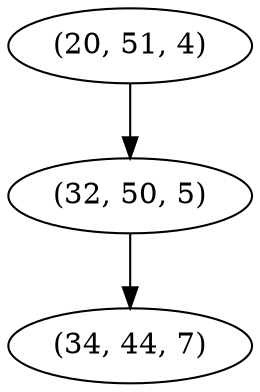 digraph tree {
    "(20, 51, 4)";
    "(32, 50, 5)";
    "(34, 44, 7)";
    "(20, 51, 4)" -> "(32, 50, 5)";
    "(32, 50, 5)" -> "(34, 44, 7)";
}
